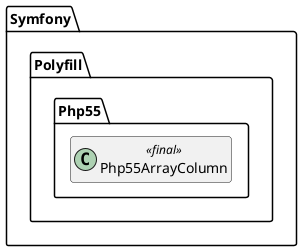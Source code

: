 @startuml
set namespaceSeparator \\
hide members
hide << alias >> circle

class Symfony\\Polyfill\\Php55\\Php55ArrayColumn << final >>
@enduml
